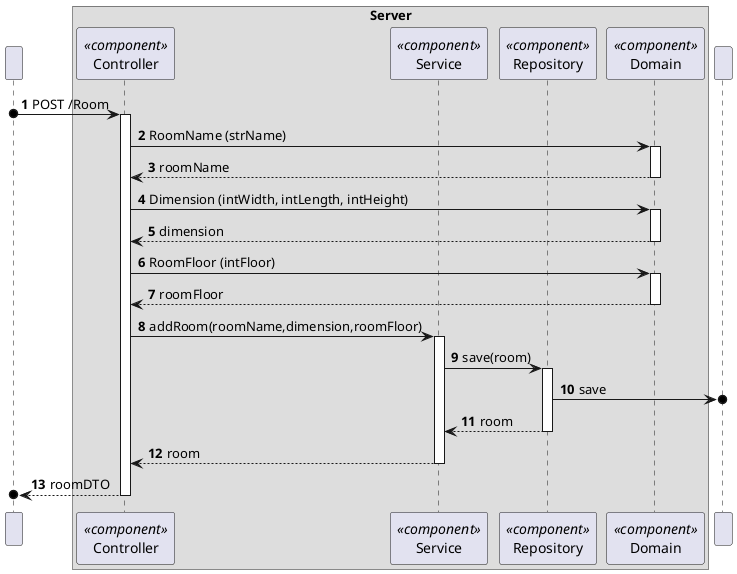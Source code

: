 @startuml
'https://plantuml.com/sequence-diagram
!pragma layout smetana

autonumber

participant " " as HTTP

box "Server"
    participant "Controller" as CTRL<<component>>
    participant "Service" as SV<<component>>
    participant "Repository" as REPO<<component>>
    participant "Domain" as DOM<<component>>

end box
participant " " as BD


HTTP o-> CTRL : POST /Room
activate CTRL



CTRL -> DOM : RoomName (strName)
activate DOM
DOM --> CTRL : roomName
deactivate DOM

CTRL -> DOM : Dimension (intWidth, intLength, intHeight)
activate DOM
DOM --> CTRL : dimension
deactivate DOM

CTRL -> DOM : RoomFloor (intFloor)
activate DOM
DOM --> CTRL : roomFloor
deactivate DOM

CTRL -> SV :addRoom(roomName,dimension,roomFloor)
activate SV

SV -> REPO : save(room)
activate REPO
REPO ->o BD : save
REPO --> SV : room
deactivate REPO

SV --> CTRL : room
deactivate SV


CTRL -->o HTTP : roomDTO
deactivate CTRL





@enduml